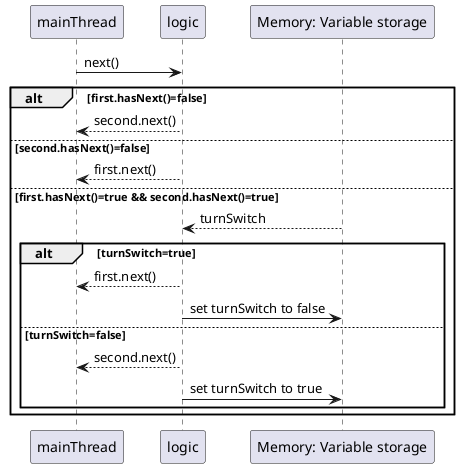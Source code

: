 @startuml StringMergingIteratorSequenceDiagram
participant mainThread
participant logic
participant memory as "Memory: Variable storage"

mainThread -> logic : next()

alt first.hasNext()=false
  logic --> mainThread : second.next()

else second.hasNext()=false
  logic --> mainThread : first.next()

else first.hasNext()=true && second.hasNext()=true
  memory --> logic : turnSwitch

  alt turnSwitch=true
    logic --> mainThread : first.next()
    logic -> memory : set turnSwitch to false

  else turnSwitch=false
    logic --> mainThread : second.next()
    logic -> memory : set turnSwitch to true

  end

end
@enduml